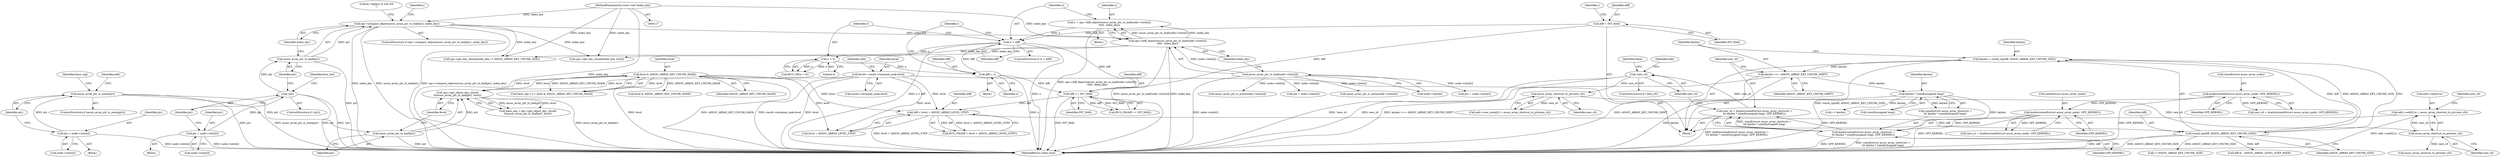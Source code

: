 digraph "0_linux_8d4a2ec1e0b41b0cf9a0c5cd4511da7f8e4f3de2@array" {
"1001078" [label="(Call,edit->set[0].to = assoc_array_shortcut_to_ptr(new_s0))"];
"1001086" [label="(Call,assoc_array_shortcut_to_ptr(new_s0))"];
"1001076" [label="(Call,assoc_array_shortcut_to_ptr(new_s0))"];
"1001066" [label="(Call,!new_s0)"];
"1001054" [label="(Call,new_s0 = kzalloc(sizeof(struct assoc_array_shortcut) +\n\t\t\t keylen * sizeof(unsigned long), GFP_KERNEL))"];
"1001056" [label="(Call,kzalloc(sizeof(struct assoc_array_shortcut) +\n\t\t\t keylen * sizeof(unsigned long), GFP_KERNEL))"];
"1001060" [label="(Call,keylen * sizeof(unsigned long))"];
"1001051" [label="(Call,keylen >>= ASSOC_ARRAY_KEY_CHUNK_SHIFT)"];
"1001046" [label="(Call,keylen = round_up(diff, ASSOC_ARRAY_KEY_CHUNK_SIZE))"];
"1001048" [label="(Call,round_up(diff, ASSOC_ARRAY_KEY_CHUNK_SIZE))"];
"1001041" [label="(Call,diff < level + ASSOC_ARRAY_LEVEL_STEP)"];
"1001037" [label="(Call,diff == INT_MAX)"];
"1001025" [label="(Call,x < diff)"];
"1001014" [label="(Call,x = ops->diff_objects(assoc_array_ptr_to_leaf(node->slots[i]),\n\t\t\t\t\t  index_key))"];
"1001016" [label="(Call,ops->diff_objects(assoc_array_ptr_to_leaf(node->slots[i]),\n\t\t\t\t\t  index_key))"];
"1001017" [label="(Call,assoc_array_ptr_to_leaf(node->slots[i]))"];
"1000200" [label="(Call,ops->compare_object(assoc_array_ptr_to_leaf(ptr), index_key))"];
"1000201" [label="(Call,assoc_array_ptr_to_leaf(ptr))"];
"1000192" [label="(Call,!ptr)"];
"1000184" [label="(Call,ptr = node->slots[i])"];
"1000120" [label="(MethodParameterIn,const void *index_key)"];
"1001000" [label="(Call,diff = INT_MAX)"];
"1001033" [label="(Call,diff = x)"];
"1001030" [label="(Call,x < 0)"];
"1000343" [label="(Call,level & ASSOC_ARRAY_KEY_CHUNK_MASK)"];
"1000337" [label="(Call,ops->get_object_key_chunk(\n\t\t\tassoc_array_ptr_to_leaf(ptr), level))"];
"1000338" [label="(Call,assoc_array_ptr_to_leaf(ptr))"];
"1000321" [label="(Call,assoc_array_ptr_is_meta(ptr))"];
"1000313" [label="(Call,ptr = node->slots[i])"];
"1000149" [label="(Call,level\t= result->terminal_node.level)"];
"1000281" [label="(Call,kzalloc(sizeof(struct assoc_array_node), GFP_KERNEL))"];
"1000262" [label="(Call,kzalloc(sizeof(struct assoc_array_node), GFP_KERNEL))"];
"1001015" [label="(Identifier,x)"];
"1001002" [label="(Identifier,INT_MAX)"];
"1001005" [label="(Identifier,i)"];
"1001078" [label="(Call,edit->set[0].to = assoc_array_shortcut_to_ptr(new_s0))"];
"1001036" [label="(Call,BUG_ON(diff == INT_MAX))"];
"1000321" [label="(Call,assoc_array_ptr_is_meta(ptr))"];
"1000201" [label="(Call,assoc_array_ptr_to_leaf(ptr))"];
"1001039" [label="(Identifier,INT_MAX)"];
"1000149" [label="(Call,level\t= result->terminal_node.level)"];
"1000337" [label="(Call,ops->get_object_key_chunk(\n\t\t\tassoc_array_ptr_to_leaf(ptr), level))"];
"1001070" [label="(Call,edit->new_meta[2] = assoc_array_shortcut_to_ptr(new_s0))"];
"1000206" [label="(Literal,\"replace in slot %d\n\")"];
"1000182" [label="(Identifier,i)"];
"1001060" [label="(Call,keylen * sizeof(unsigned long))"];
"1001052" [label="(Identifier,keylen)"];
"1000343" [label="(Call,level & ASSOC_ARRAY_KEY_CHUNK_MASK)"];
"1000312" [label="(Block,)"];
"1000262" [label="(Call,kzalloc(sizeof(struct assoc_array_node), GFP_KERNEL))"];
"1001016" [label="(Call,ops->diff_objects(assoc_array_ptr_to_leaf(node->slots[i]),\n\t\t\t\t\t  index_key))"];
"1001163" [label="(Call,ops->get_key_chunk(index_key, i * ASSOC_ARRAY_KEY_CHUNK_SIZE))"];
"1000344" [label="(Identifier,level)"];
"1000313" [label="(Call,ptr = node->slots[i])"];
"1001065" [label="(ControlStructure,if (!new_s0))"];
"1001086" [label="(Call,assoc_array_shortcut_to_ptr(new_s0))"];
"1001053" [label="(Identifier,ASSOC_ARRAY_KEY_CHUNK_SHIFT)"];
"1000199" [label="(ControlStructure,if (ops->compare_object(assoc_array_ptr_to_leaf(ptr), index_key)))"];
"1001012" [label="(Block,)"];
"1001172" [label="(Call,level & ASSOC_ARRAY_KEY_CHUNK_MASK)"];
"1000320" [label="(ControlStructure,if (assoc_array_ptr_is_meta(ptr)))"];
"1001023" [label="(Identifier,index_key)"];
"1001055" [label="(Identifier,new_s0)"];
"1001046" [label="(Call,keylen = round_up(diff, ASSOC_ARRAY_KEY_CHUNK_SIZE))"];
"1000159" [label="(Identifier,edit)"];
"1000183" [label="(Block,)"];
"1000184" [label="(Call,ptr = node->slots[i])"];
"1001112" [label="(Call,assoc_array_shortcut_to_ptr(new_s0))"];
"1001001" [label="(Identifier,diff)"];
"1001038" [label="(Identifier,diff)"];
"1001042" [label="(Identifier,diff)"];
"1000338" [label="(Call,assoc_array_ptr_to_leaf(ptr))"];
"1001079" [label="(Call,edit->set[0].to)"];
"1001018" [label="(Call,node->slots[i])"];
"1001066" [label="(Call,!new_s0)"];
"1001035" [label="(Identifier,x)"];
"1001017" [label="(Call,assoc_array_ptr_to_leaf(node->slots[i]))"];
"1001031" [label="(Identifier,x)"];
"1000282" [label="(Call,sizeof(struct assoc_array_node))"];
"1000203" [label="(Identifier,index_key)"];
"1000196" [label="(Identifier,free_slot)"];
"1001064" [label="(Identifier,GFP_KERNEL)"];
"1001069" [label="(Identifier,false)"];
"1001073" [label="(Identifier,edit)"];
"1001056" [label="(Call,kzalloc(sizeof(struct assoc_array_shortcut) +\n\t\t\t keylen * sizeof(unsigned long), GFP_KERNEL))"];
"1000265" [label="(Identifier,GFP_KERNEL)"];
"1000339" [label="(Identifier,ptr)"];
"1001029" [label="(Call,BUG_ON(x < 0))"];
"1001090" [label="(Identifier,new_s0)"];
"1001061" [label="(Identifier,keylen)"];
"1001034" [label="(Identifier,diff)"];
"1001011" [label="(Identifier,i)"];
"1001248" [label="(MethodReturn,static bool)"];
"1001025" [label="(Call,x < diff)"];
"1000185" [label="(Identifier,ptr)"];
"1001230" [label="(Call,ops->get_key_chunk(index_key, level))"];
"1001077" [label="(Identifier,new_s0)"];
"1001037" [label="(Call,diff == INT_MAX)"];
"1000345" [label="(Identifier,ASSOC_ARRAY_KEY_CHUNK_MASK)"];
"1000314" [label="(Identifier,ptr)"];
"1001030" [label="(Call,x < 0)"];
"1001054" [label="(Call,new_s0 = kzalloc(sizeof(struct assoc_array_shortcut) +\n\t\t\t keylen * sizeof(unsigned long), GFP_KERNEL))"];
"1001201" [label="(Call,ptr = node->slots[i])"];
"1000193" [label="(Identifier,ptr)"];
"1000335" [label="(Call,base_seg = ops->get_object_key_chunk(\n\t\t\tassoc_array_ptr_to_leaf(ptr), level))"];
"1000336" [label="(Identifier,base_seg)"];
"1000263" [label="(Call,sizeof(struct assoc_array_node))"];
"1000279" [label="(Call,new_n1 = kzalloc(sizeof(struct assoc_array_node), GFP_KERNEL))"];
"1000281" [label="(Call,kzalloc(sizeof(struct assoc_array_node), GFP_KERNEL))"];
"1000200" [label="(Call,ops->compare_object(assoc_array_ptr_to_leaf(ptr), index_key))"];
"1000120" [label="(MethodParameterIn,const void *index_key)"];
"1000315" [label="(Call,node->slots[i])"];
"1001067" [label="(Identifier,new_s0)"];
"1001062" [label="(Call,sizeof(unsigned long))"];
"1001137" [label="(Call,diff & ~ASSOC_ARRAY_LEVEL_STEP_MASK)"];
"1000602" [label="(Call,assoc_array_ptr_is_meta(node->slots[i]))"];
"1000341" [label="(Call,base_seg >>= level & ASSOC_ARRAY_KEY_CHUNK_MASK)"];
"1000744" [label="(Call,ptr = node->slots[i])"];
"1001152" [label="(Call,i < keylen)"];
"1001027" [label="(Identifier,diff)"];
"1000543" [label="(Call,assoc_array_ptr_is_meta(node->slots[i]))"];
"1000192" [label="(Call,!ptr)"];
"1001049" [label="(Identifier,diff)"];
"1001000" [label="(Call,diff = INT_MAX)"];
"1001050" [label="(Identifier,ASSOC_ARRAY_KEY_CHUNK_SIZE)"];
"1001026" [label="(Identifier,x)"];
"1000260" [label="(Call,new_n0 = kzalloc(sizeof(struct assoc_array_node), GFP_KERNEL))"];
"1001048" [label="(Call,round_up(diff, ASSOC_ARRAY_KEY_CHUNK_SIZE))"];
"1001051" [label="(Call,keylen >>= ASSOC_ARRAY_KEY_CHUNK_SHIFT)"];
"1001040" [label="(Call,BUG_ON(diff < level + ASSOC_ARRAY_LEVEL_STEP))"];
"1001028" [label="(Block,)"];
"1001032" [label="(Literal,0)"];
"1001047" [label="(Identifier,keylen)"];
"1000186" [label="(Call,node->slots[i])"];
"1001057" [label="(Call,sizeof(struct assoc_array_shortcut) +\n\t\t\t keylen * sizeof(unsigned long))"];
"1001041" [label="(Call,diff < level + ASSOC_ARRAY_LEVEL_STEP)"];
"1001014" [label="(Call,x = ops->diff_objects(assoc_array_ptr_to_leaf(node->slots[i]),\n\t\t\t\t\t  index_key))"];
"1000340" [label="(Identifier,level)"];
"1001024" [label="(ControlStructure,if (x < diff))"];
"1001043" [label="(Call,level + ASSOC_ARRAY_LEVEL_STEP)"];
"1000202" [label="(Identifier,ptr)"];
"1000322" [label="(Identifier,ptr)"];
"1000122" [label="(Block,)"];
"1001033" [label="(Call,diff = x)"];
"1001087" [label="(Identifier,new_s0)"];
"1000284" [label="(Identifier,GFP_KERNEL)"];
"1000151" [label="(Call,result->terminal_node.level)"];
"1001165" [label="(Call,i * ASSOC_ARRAY_KEY_CHUNK_SIZE)"];
"1000327" [label="(Identifier,edit)"];
"1000150" [label="(Identifier,level)"];
"1000191" [label="(ControlStructure,if (!ptr))"];
"1001076" [label="(Call,assoc_array_shortcut_to_ptr(new_s0))"];
"1001078" -> "1000122"  [label="AST: "];
"1001078" -> "1001086"  [label="CFG: "];
"1001079" -> "1001078"  [label="AST: "];
"1001086" -> "1001078"  [label="AST: "];
"1001090" -> "1001078"  [label="CFG: "];
"1001078" -> "1001248"  [label="DDG: edit->set[0].to"];
"1001086" -> "1001078"  [label="DDG: new_s0"];
"1001086" -> "1001087"  [label="CFG: "];
"1001087" -> "1001086"  [label="AST: "];
"1001076" -> "1001086"  [label="DDG: new_s0"];
"1001086" -> "1001112"  [label="DDG: new_s0"];
"1001076" -> "1001070"  [label="AST: "];
"1001076" -> "1001077"  [label="CFG: "];
"1001077" -> "1001076"  [label="AST: "];
"1001070" -> "1001076"  [label="CFG: "];
"1001076" -> "1001070"  [label="DDG: new_s0"];
"1001066" -> "1001076"  [label="DDG: new_s0"];
"1001066" -> "1001065"  [label="AST: "];
"1001066" -> "1001067"  [label="CFG: "];
"1001067" -> "1001066"  [label="AST: "];
"1001069" -> "1001066"  [label="CFG: "];
"1001073" -> "1001066"  [label="CFG: "];
"1001066" -> "1001248"  [label="DDG: !new_s0"];
"1001066" -> "1001248"  [label="DDG: new_s0"];
"1001054" -> "1001066"  [label="DDG: new_s0"];
"1001054" -> "1000122"  [label="AST: "];
"1001054" -> "1001056"  [label="CFG: "];
"1001055" -> "1001054"  [label="AST: "];
"1001056" -> "1001054"  [label="AST: "];
"1001067" -> "1001054"  [label="CFG: "];
"1001054" -> "1001248"  [label="DDG: kzalloc(sizeof(struct assoc_array_shortcut) +\n\t\t\t keylen * sizeof(unsigned long), GFP_KERNEL)"];
"1001056" -> "1001054"  [label="DDG: sizeof(struct assoc_array_shortcut) +\n\t\t\t keylen * sizeof(unsigned long)"];
"1001056" -> "1001054"  [label="DDG: GFP_KERNEL"];
"1001056" -> "1001064"  [label="CFG: "];
"1001057" -> "1001056"  [label="AST: "];
"1001064" -> "1001056"  [label="AST: "];
"1001056" -> "1001248"  [label="DDG: sizeof(struct assoc_array_shortcut) +\n\t\t\t keylen * sizeof(unsigned long)"];
"1001056" -> "1001248"  [label="DDG: GFP_KERNEL"];
"1001060" -> "1001056"  [label="DDG: keylen"];
"1000281" -> "1001056"  [label="DDG: GFP_KERNEL"];
"1001060" -> "1001057"  [label="AST: "];
"1001060" -> "1001062"  [label="CFG: "];
"1001061" -> "1001060"  [label="AST: "];
"1001062" -> "1001060"  [label="AST: "];
"1001057" -> "1001060"  [label="CFG: "];
"1001060" -> "1001248"  [label="DDG: keylen"];
"1001060" -> "1001057"  [label="DDG: keylen"];
"1001051" -> "1001060"  [label="DDG: keylen"];
"1001060" -> "1001152"  [label="DDG: keylen"];
"1001051" -> "1000122"  [label="AST: "];
"1001051" -> "1001053"  [label="CFG: "];
"1001052" -> "1001051"  [label="AST: "];
"1001053" -> "1001051"  [label="AST: "];
"1001055" -> "1001051"  [label="CFG: "];
"1001051" -> "1001248"  [label="DDG: keylen >>= ASSOC_ARRAY_KEY_CHUNK_SHIFT"];
"1001051" -> "1001248"  [label="DDG: ASSOC_ARRAY_KEY_CHUNK_SHIFT"];
"1001046" -> "1001051"  [label="DDG: keylen"];
"1001046" -> "1000122"  [label="AST: "];
"1001046" -> "1001048"  [label="CFG: "];
"1001047" -> "1001046"  [label="AST: "];
"1001048" -> "1001046"  [label="AST: "];
"1001052" -> "1001046"  [label="CFG: "];
"1001046" -> "1001248"  [label="DDG: round_up(diff, ASSOC_ARRAY_KEY_CHUNK_SIZE)"];
"1001048" -> "1001046"  [label="DDG: diff"];
"1001048" -> "1001046"  [label="DDG: ASSOC_ARRAY_KEY_CHUNK_SIZE"];
"1001048" -> "1001050"  [label="CFG: "];
"1001049" -> "1001048"  [label="AST: "];
"1001050" -> "1001048"  [label="AST: "];
"1001048" -> "1001248"  [label="DDG: diff"];
"1001048" -> "1001248"  [label="DDG: ASSOC_ARRAY_KEY_CHUNK_SIZE"];
"1001041" -> "1001048"  [label="DDG: diff"];
"1001048" -> "1001137"  [label="DDG: diff"];
"1001048" -> "1001165"  [label="DDG: ASSOC_ARRAY_KEY_CHUNK_SIZE"];
"1001041" -> "1001040"  [label="AST: "];
"1001041" -> "1001043"  [label="CFG: "];
"1001042" -> "1001041"  [label="AST: "];
"1001043" -> "1001041"  [label="AST: "];
"1001040" -> "1001041"  [label="CFG: "];
"1001041" -> "1001248"  [label="DDG: level + ASSOC_ARRAY_LEVEL_STEP"];
"1001041" -> "1001040"  [label="DDG: diff"];
"1001041" -> "1001040"  [label="DDG: level + ASSOC_ARRAY_LEVEL_STEP"];
"1001037" -> "1001041"  [label="DDG: diff"];
"1000343" -> "1001041"  [label="DDG: level"];
"1000149" -> "1001041"  [label="DDG: level"];
"1001037" -> "1001036"  [label="AST: "];
"1001037" -> "1001039"  [label="CFG: "];
"1001038" -> "1001037"  [label="AST: "];
"1001039" -> "1001037"  [label="AST: "];
"1001036" -> "1001037"  [label="CFG: "];
"1001037" -> "1001248"  [label="DDG: INT_MAX"];
"1001037" -> "1001036"  [label="DDG: diff"];
"1001037" -> "1001036"  [label="DDG: INT_MAX"];
"1001025" -> "1001037"  [label="DDG: diff"];
"1001000" -> "1001037"  [label="DDG: diff"];
"1001033" -> "1001037"  [label="DDG: diff"];
"1001025" -> "1001024"  [label="AST: "];
"1001025" -> "1001027"  [label="CFG: "];
"1001026" -> "1001025"  [label="AST: "];
"1001027" -> "1001025"  [label="AST: "];
"1001031" -> "1001025"  [label="CFG: "];
"1001011" -> "1001025"  [label="CFG: "];
"1001025" -> "1001248"  [label="DDG: x"];
"1001025" -> "1001248"  [label="DDG: x < diff"];
"1001014" -> "1001025"  [label="DDG: x"];
"1001000" -> "1001025"  [label="DDG: diff"];
"1001033" -> "1001025"  [label="DDG: diff"];
"1001025" -> "1001030"  [label="DDG: x"];
"1001014" -> "1001012"  [label="AST: "];
"1001014" -> "1001016"  [label="CFG: "];
"1001015" -> "1001014"  [label="AST: "];
"1001016" -> "1001014"  [label="AST: "];
"1001026" -> "1001014"  [label="CFG: "];
"1001014" -> "1001248"  [label="DDG: ops->diff_objects(assoc_array_ptr_to_leaf(node->slots[i]),\n\t\t\t\t\t  index_key)"];
"1001016" -> "1001014"  [label="DDG: assoc_array_ptr_to_leaf(node->slots[i])"];
"1001016" -> "1001014"  [label="DDG: index_key"];
"1001016" -> "1001023"  [label="CFG: "];
"1001017" -> "1001016"  [label="AST: "];
"1001023" -> "1001016"  [label="AST: "];
"1001016" -> "1001248"  [label="DDG: index_key"];
"1001016" -> "1001248"  [label="DDG: assoc_array_ptr_to_leaf(node->slots[i])"];
"1001017" -> "1001016"  [label="DDG: node->slots[i]"];
"1000200" -> "1001016"  [label="DDG: index_key"];
"1000120" -> "1001016"  [label="DDG: index_key"];
"1001016" -> "1001163"  [label="DDG: index_key"];
"1001016" -> "1001230"  [label="DDG: index_key"];
"1001017" -> "1001018"  [label="CFG: "];
"1001018" -> "1001017"  [label="AST: "];
"1001023" -> "1001017"  [label="CFG: "];
"1001017" -> "1001248"  [label="DDG: node->slots[i]"];
"1001017" -> "1000543"  [label="DDG: node->slots[i]"];
"1001017" -> "1000602"  [label="DDG: node->slots[i]"];
"1001017" -> "1000744"  [label="DDG: node->slots[i]"];
"1001017" -> "1001201"  [label="DDG: node->slots[i]"];
"1000200" -> "1000199"  [label="AST: "];
"1000200" -> "1000203"  [label="CFG: "];
"1000201" -> "1000200"  [label="AST: "];
"1000203" -> "1000200"  [label="AST: "];
"1000206" -> "1000200"  [label="CFG: "];
"1000182" -> "1000200"  [label="CFG: "];
"1000200" -> "1001248"  [label="DDG: assoc_array_ptr_to_leaf(ptr)"];
"1000200" -> "1001248"  [label="DDG: ops->compare_object(assoc_array_ptr_to_leaf(ptr), index_key)"];
"1000200" -> "1001248"  [label="DDG: index_key"];
"1000201" -> "1000200"  [label="DDG: ptr"];
"1000120" -> "1000200"  [label="DDG: index_key"];
"1000200" -> "1001163"  [label="DDG: index_key"];
"1000200" -> "1001230"  [label="DDG: index_key"];
"1000201" -> "1000202"  [label="CFG: "];
"1000202" -> "1000201"  [label="AST: "];
"1000203" -> "1000201"  [label="CFG: "];
"1000201" -> "1001248"  [label="DDG: ptr"];
"1000192" -> "1000201"  [label="DDG: ptr"];
"1000192" -> "1000191"  [label="AST: "];
"1000192" -> "1000193"  [label="CFG: "];
"1000193" -> "1000192"  [label="AST: "];
"1000196" -> "1000192"  [label="CFG: "];
"1000202" -> "1000192"  [label="CFG: "];
"1000192" -> "1001248"  [label="DDG: ptr"];
"1000192" -> "1001248"  [label="DDG: !ptr"];
"1000184" -> "1000192"  [label="DDG: ptr"];
"1000184" -> "1000183"  [label="AST: "];
"1000184" -> "1000186"  [label="CFG: "];
"1000185" -> "1000184"  [label="AST: "];
"1000186" -> "1000184"  [label="AST: "];
"1000193" -> "1000184"  [label="CFG: "];
"1000184" -> "1001248"  [label="DDG: node->slots[i]"];
"1000120" -> "1000117"  [label="AST: "];
"1000120" -> "1001248"  [label="DDG: index_key"];
"1000120" -> "1001163"  [label="DDG: index_key"];
"1000120" -> "1001230"  [label="DDG: index_key"];
"1001000" -> "1000122"  [label="AST: "];
"1001000" -> "1001002"  [label="CFG: "];
"1001001" -> "1001000"  [label="AST: "];
"1001002" -> "1001000"  [label="AST: "];
"1001005" -> "1001000"  [label="CFG: "];
"1001033" -> "1001028"  [label="AST: "];
"1001033" -> "1001035"  [label="CFG: "];
"1001034" -> "1001033"  [label="AST: "];
"1001035" -> "1001033"  [label="AST: "];
"1001011" -> "1001033"  [label="CFG: "];
"1001033" -> "1001248"  [label="DDG: x"];
"1001030" -> "1001033"  [label="DDG: x"];
"1001030" -> "1001029"  [label="AST: "];
"1001030" -> "1001032"  [label="CFG: "];
"1001031" -> "1001030"  [label="AST: "];
"1001032" -> "1001030"  [label="AST: "];
"1001029" -> "1001030"  [label="CFG: "];
"1001030" -> "1001029"  [label="DDG: x"];
"1001030" -> "1001029"  [label="DDG: 0"];
"1000343" -> "1000341"  [label="AST: "];
"1000343" -> "1000345"  [label="CFG: "];
"1000344" -> "1000343"  [label="AST: "];
"1000345" -> "1000343"  [label="AST: "];
"1000341" -> "1000343"  [label="CFG: "];
"1000343" -> "1001248"  [label="DDG: level"];
"1000343" -> "1001248"  [label="DDG: ASSOC_ARRAY_KEY_CHUNK_MASK"];
"1000343" -> "1000337"  [label="DDG: level"];
"1000343" -> "1000341"  [label="DDG: level"];
"1000343" -> "1000341"  [label="DDG: ASSOC_ARRAY_KEY_CHUNK_MASK"];
"1000337" -> "1000343"  [label="DDG: level"];
"1000343" -> "1001043"  [label="DDG: level"];
"1000343" -> "1001172"  [label="DDG: ASSOC_ARRAY_KEY_CHUNK_MASK"];
"1000337" -> "1000335"  [label="AST: "];
"1000337" -> "1000340"  [label="CFG: "];
"1000338" -> "1000337"  [label="AST: "];
"1000340" -> "1000337"  [label="AST: "];
"1000335" -> "1000337"  [label="CFG: "];
"1000337" -> "1001248"  [label="DDG: assoc_array_ptr_to_leaf(ptr)"];
"1000337" -> "1000335"  [label="DDG: assoc_array_ptr_to_leaf(ptr)"];
"1000337" -> "1000335"  [label="DDG: level"];
"1000338" -> "1000337"  [label="DDG: ptr"];
"1000149" -> "1000337"  [label="DDG: level"];
"1000338" -> "1000339"  [label="CFG: "];
"1000339" -> "1000338"  [label="AST: "];
"1000340" -> "1000338"  [label="CFG: "];
"1000338" -> "1001248"  [label="DDG: ptr"];
"1000321" -> "1000338"  [label="DDG: ptr"];
"1000321" -> "1000320"  [label="AST: "];
"1000321" -> "1000322"  [label="CFG: "];
"1000322" -> "1000321"  [label="AST: "];
"1000327" -> "1000321"  [label="CFG: "];
"1000336" -> "1000321"  [label="CFG: "];
"1000321" -> "1001248"  [label="DDG: ptr"];
"1000321" -> "1001248"  [label="DDG: assoc_array_ptr_is_meta(ptr)"];
"1000313" -> "1000321"  [label="DDG: ptr"];
"1000313" -> "1000312"  [label="AST: "];
"1000313" -> "1000315"  [label="CFG: "];
"1000314" -> "1000313"  [label="AST: "];
"1000315" -> "1000313"  [label="AST: "];
"1000322" -> "1000313"  [label="CFG: "];
"1000313" -> "1001248"  [label="DDG: node->slots[i]"];
"1000149" -> "1000122"  [label="AST: "];
"1000149" -> "1000151"  [label="CFG: "];
"1000150" -> "1000149"  [label="AST: "];
"1000151" -> "1000149"  [label="AST: "];
"1000159" -> "1000149"  [label="CFG: "];
"1000149" -> "1001248"  [label="DDG: result->terminal_node.level"];
"1000149" -> "1001248"  [label="DDG: level"];
"1000149" -> "1001043"  [label="DDG: level"];
"1000281" -> "1000279"  [label="AST: "];
"1000281" -> "1000284"  [label="CFG: "];
"1000282" -> "1000281"  [label="AST: "];
"1000284" -> "1000281"  [label="AST: "];
"1000279" -> "1000281"  [label="CFG: "];
"1000281" -> "1001248"  [label="DDG: GFP_KERNEL"];
"1000281" -> "1000279"  [label="DDG: GFP_KERNEL"];
"1000262" -> "1000281"  [label="DDG: GFP_KERNEL"];
"1000262" -> "1000260"  [label="AST: "];
"1000262" -> "1000265"  [label="CFG: "];
"1000263" -> "1000262"  [label="AST: "];
"1000265" -> "1000262"  [label="AST: "];
"1000260" -> "1000262"  [label="CFG: "];
"1000262" -> "1001248"  [label="DDG: GFP_KERNEL"];
"1000262" -> "1000260"  [label="DDG: GFP_KERNEL"];
}
